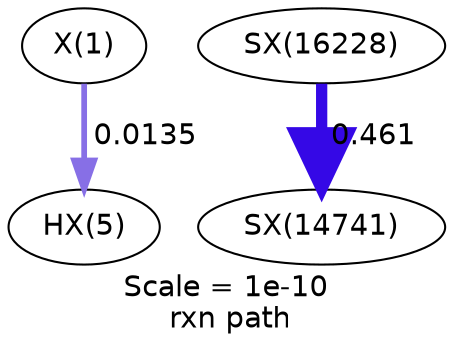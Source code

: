 digraph reaction_paths {
center=1;
s32 -> s33[fontname="Helvetica", style="setlinewidth(2.75)", arrowsize=1.38, color="0.7, 0.514, 0.9"
, label=" 0.0135"];
s45 -> s43[fontname="Helvetica", style="setlinewidth(5.41)", arrowsize=2.71, color="0.7, 0.961, 0.9"
, label=" 0.461"];
s32 [ fontname="Helvetica", label="X(1)"];
s33 [ fontname="Helvetica", label="HX(5)"];
s43 [ fontname="Helvetica", label="SX(14741)"];
s45 [ fontname="Helvetica", label="SX(16228)"];
 label = "Scale = 1e-10\l rxn path";
 fontname = "Helvetica";
}
